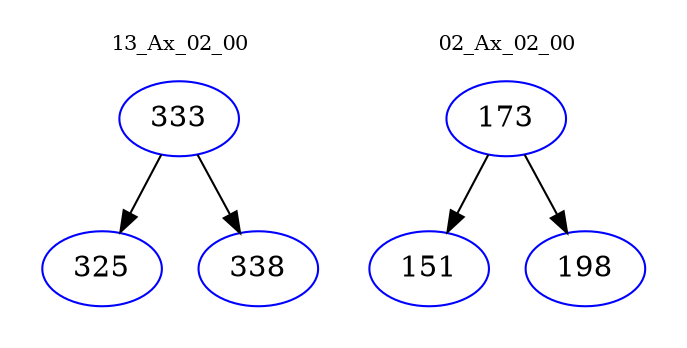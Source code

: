 digraph{
subgraph cluster_0 {
color = white
label = "13_Ax_02_00";
fontsize=10;
T0_333 [label="333", color="blue"]
T0_333 -> T0_325 [color="black"]
T0_325 [label="325", color="blue"]
T0_333 -> T0_338 [color="black"]
T0_338 [label="338", color="blue"]
}
subgraph cluster_1 {
color = white
label = "02_Ax_02_00";
fontsize=10;
T1_173 [label="173", color="blue"]
T1_173 -> T1_151 [color="black"]
T1_151 [label="151", color="blue"]
T1_173 -> T1_198 [color="black"]
T1_198 [label="198", color="blue"]
}
}
